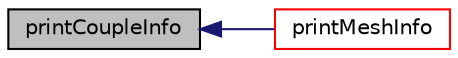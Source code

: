 digraph "printCoupleInfo"
{
  bgcolor="transparent";
  edge [fontname="Helvetica",fontsize="10",labelfontname="Helvetica",labelfontsize="10"];
  node [fontname="Helvetica",fontsize="10",shape=record];
  rankdir="LR";
  Node1 [label="printCoupleInfo",height=0.2,width=0.4,color="black", fillcolor="grey75", style="filled", fontcolor="black"];
  Node1 -> Node2 [dir="back",color="midnightblue",fontsize="10",style="solid",fontname="Helvetica"];
  Node2 [label="printMeshInfo",height=0.2,width=0.4,color="red",URL="$a00894.html#a8a0700fdb9e32ce9809a663ad13ab01b",tooltip="Print some info on mesh. "];
}
